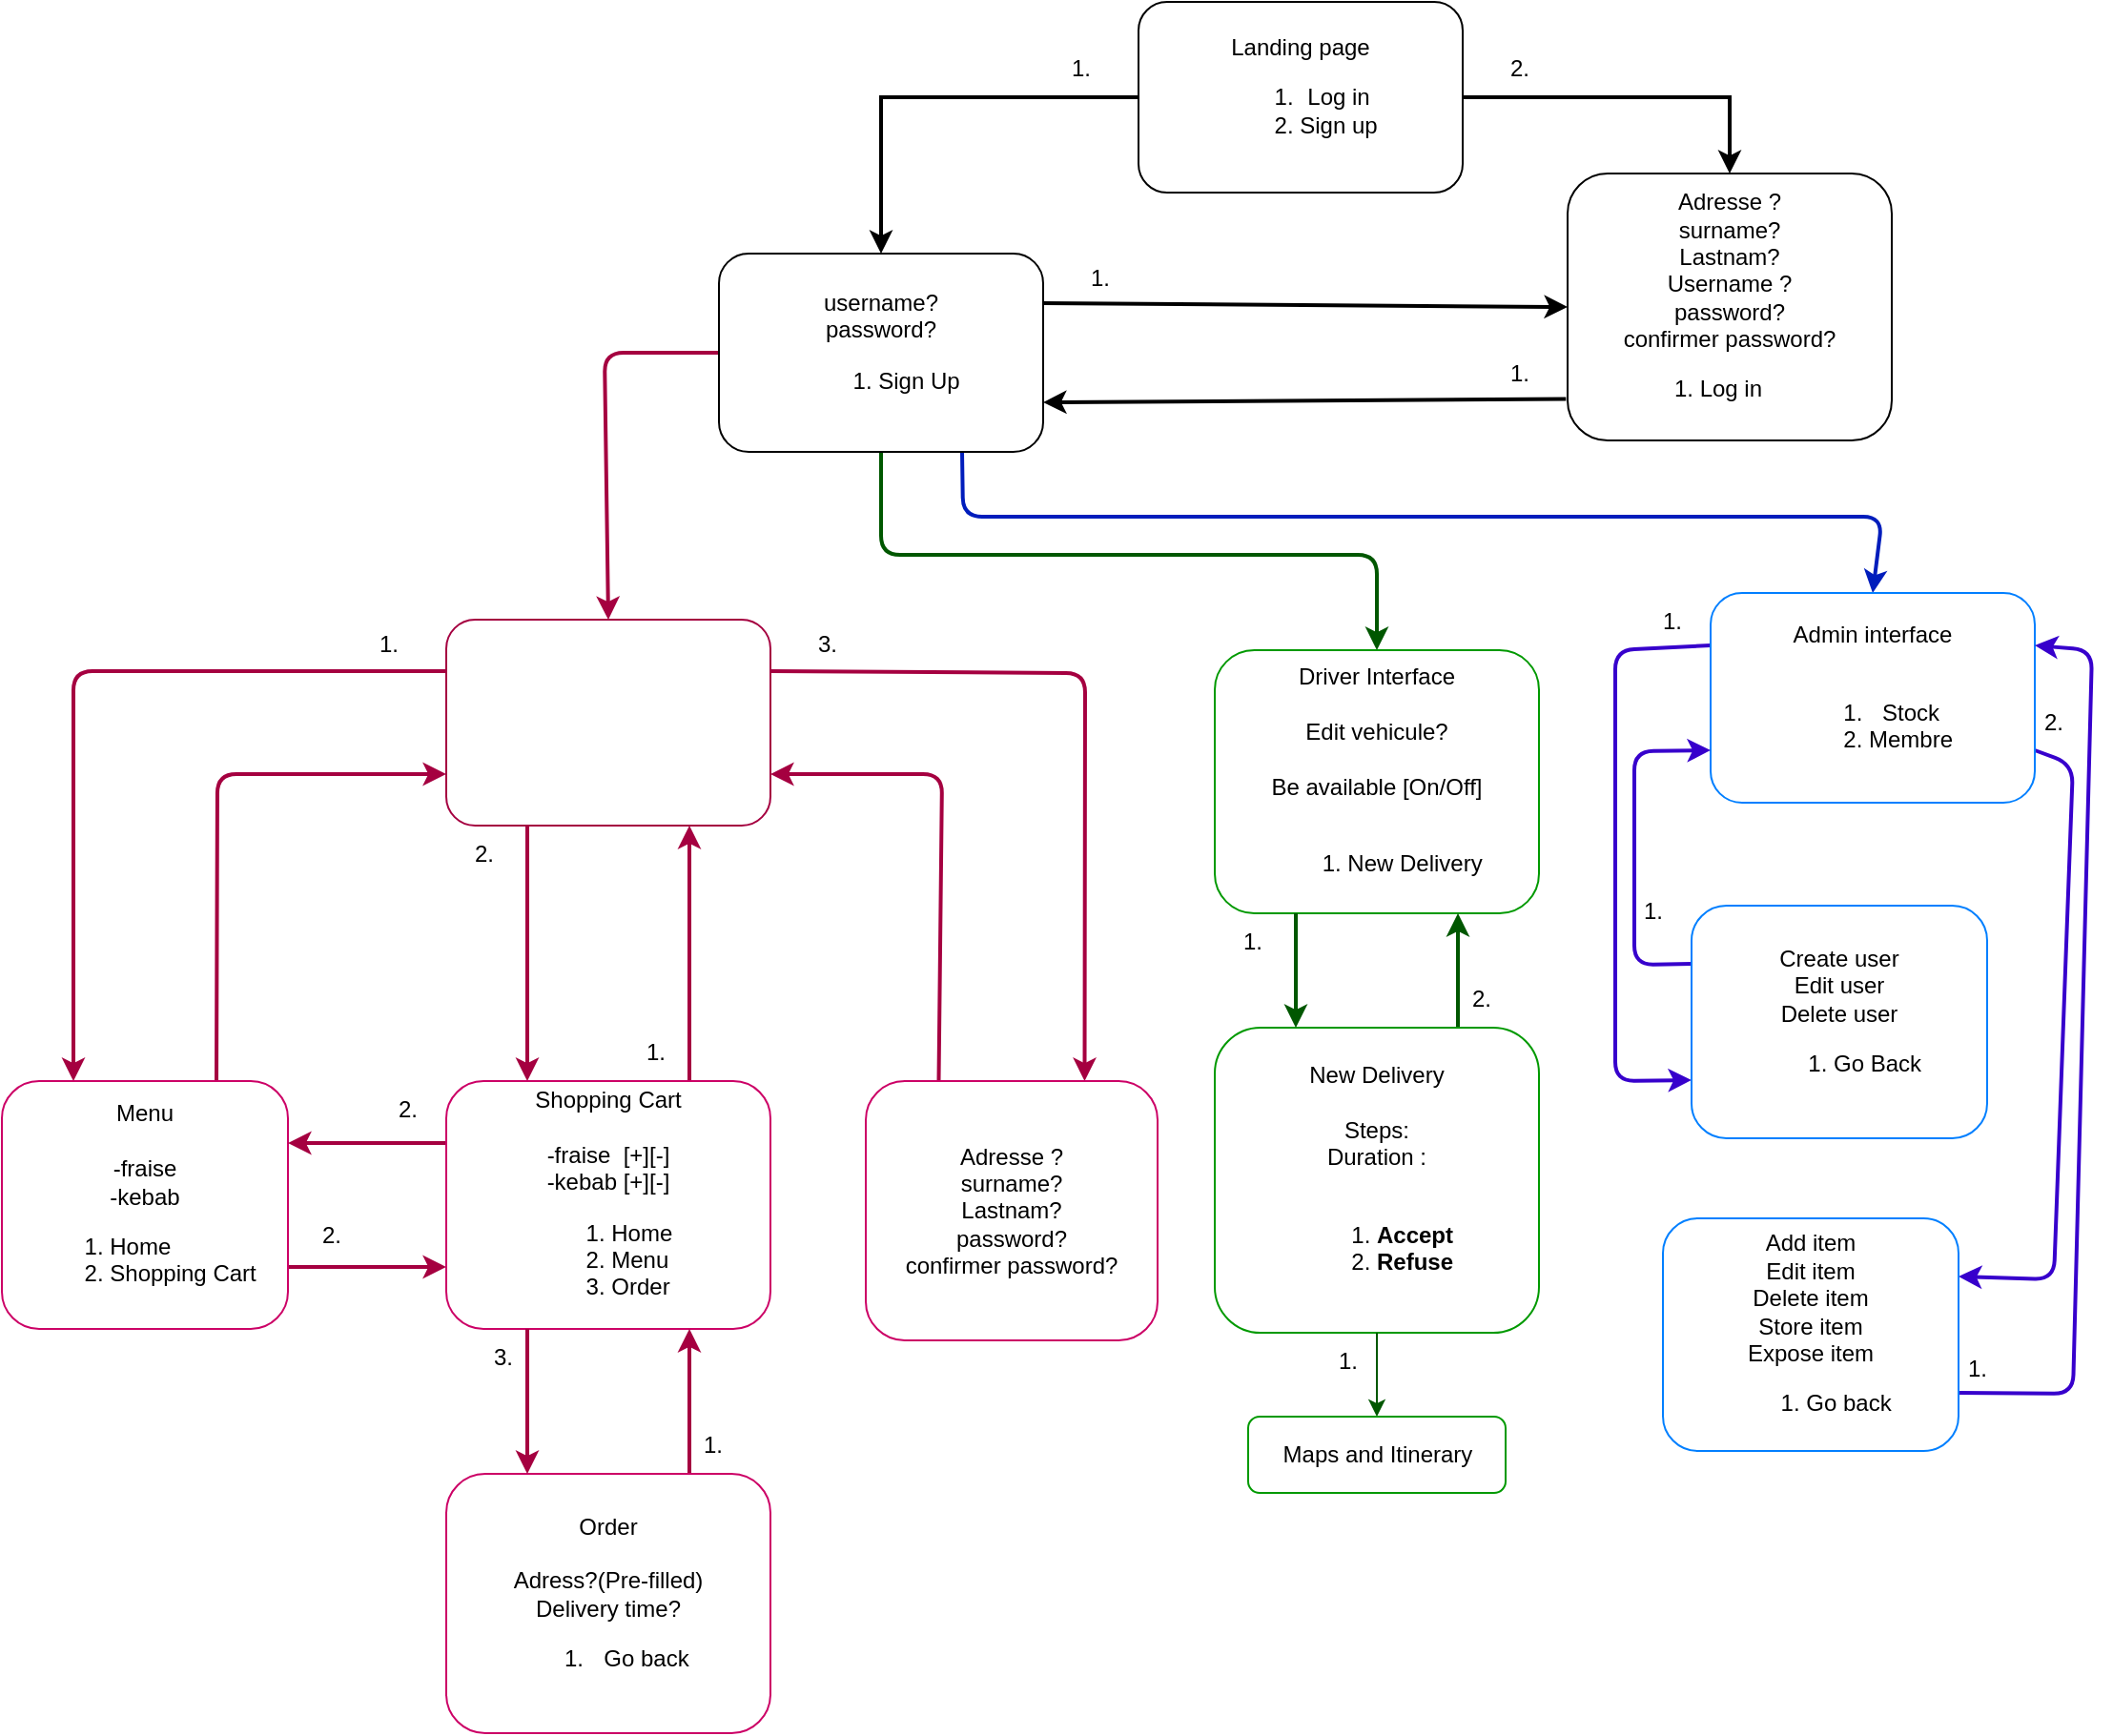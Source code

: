 <mxfile>
    <diagram name="Page-1" id="rVIDbcpYpihhtvTPg1Yo">
        <mxGraphModel dx="1830" dy="1850" grid="1" gridSize="10" guides="1" tooltips="1" connect="1" arrows="1" fold="1" page="1" pageScale="1" pageWidth="827" pageHeight="1169" math="0" shadow="0">
            <root>
                <mxCell id="0"/>
                <mxCell id="1" parent="0"/>
                <mxCell id="eZvjlNm0MPi_77QAnRtO-4" style="edgeStyle=orthogonalEdgeStyle;rounded=0;orthogonalLoop=1;jettySize=auto;html=1;exitX=1;exitY=0.5;exitDx=0;exitDy=0;entryX=0.5;entryY=0;entryDx=0;entryDy=0;strokeWidth=2;" parent="1" source="eZvjlNm0MPi_77QAnRtO-1" target="eZvjlNm0MPi_77QAnRtO-2" edge="1">
                    <mxGeometry relative="1" as="geometry">
                        <mxPoint x="392" y="120" as="sourcePoint"/>
                    </mxGeometry>
                </mxCell>
                <mxCell id="eZvjlNm0MPi_77QAnRtO-46" style="edgeStyle=orthogonalEdgeStyle;rounded=0;orthogonalLoop=1;jettySize=auto;html=1;exitX=0;exitY=0.5;exitDx=0;exitDy=0;entryX=0.5;entryY=0;entryDx=0;entryDy=0;labelBorderColor=none;startArrow=none;strokeWidth=2;" parent="1" source="eZvjlNm0MPi_77QAnRtO-1" target="eZvjlNm0MPi_77QAnRtO-6" edge="1">
                    <mxGeometry relative="1" as="geometry">
                        <mxPoint x="210" y="-770" as="sourcePoint"/>
                    </mxGeometry>
                </mxCell>
                <mxCell id="eZvjlNm0MPi_77QAnRtO-1" value="&lt;div&gt;&lt;div style=&quot;&quot;&gt;&lt;span style=&quot;background-color: initial;&quot;&gt;Landing page&lt;/span&gt;&lt;/div&gt;&lt;ol&gt;&lt;li style=&quot;&quot;&gt;Log in&lt;/li&gt;&lt;li style=&quot;&quot;&gt;Sign up&lt;/li&gt;&lt;/ol&gt;&lt;/div&gt;" style="rounded=1;whiteSpace=wrap;html=1;align=center;" parent="1" vertex="1">
                    <mxGeometry x="310" y="-820" width="170" height="100" as="geometry"/>
                </mxCell>
                <mxCell id="12" style="edgeStyle=none;html=1;exitX=-0.005;exitY=0.845;exitDx=0;exitDy=0;entryX=1;entryY=0.75;entryDx=0;entryDy=0;labelBorderColor=none;strokeWidth=2;exitPerimeter=0;" edge="1" parent="1" source="eZvjlNm0MPi_77QAnRtO-2" target="eZvjlNm0MPi_77QAnRtO-6">
                    <mxGeometry relative="1" as="geometry"/>
                </mxCell>
                <mxCell id="eZvjlNm0MPi_77QAnRtO-2" value="Adresse ?&lt;div&gt;surname?&lt;/div&gt;&lt;div&gt;Lastnam?&lt;br&gt;&lt;div&gt;Username ?&lt;/div&gt;&lt;div&gt;password?&lt;/div&gt;&lt;div&gt;confirmer password?&lt;/div&gt;&lt;/div&gt;&lt;div&gt;&lt;ol&gt;&lt;li style=&quot;text-align: left;&quot;&gt;&lt;span style=&quot;background-color: initial;&quot;&gt;Log in&lt;/span&gt;&lt;/li&gt;&lt;/ol&gt;&lt;/div&gt;" style="rounded=1;whiteSpace=wrap;html=1;" parent="1" vertex="1">
                    <mxGeometry x="535" y="-730" width="170" height="140" as="geometry"/>
                </mxCell>
                <mxCell id="5" value="" style="edgeStyle=none;html=1;labelBorderColor=none;exitX=0;exitY=0.5;exitDx=0;exitDy=0;entryX=0.5;entryY=0;entryDx=0;entryDy=0;fillColor=#d80073;strokeColor=#A50040;strokeWidth=2;" edge="1" parent="1" source="eZvjlNm0MPi_77QAnRtO-6" target="eZvjlNm0MPi_77QAnRtO-9">
                    <mxGeometry relative="1" as="geometry">
                        <Array as="points">
                            <mxPoint x="30" y="-636"/>
                        </Array>
                    </mxGeometry>
                </mxCell>
                <mxCell id="10" value="" style="edgeStyle=none;html=1;labelBorderColor=none;strokeWidth=2;entryX=0.5;entryY=0;entryDx=0;entryDy=0;fillColor=#008a00;strokeColor=#005700;exitX=0.5;exitY=1;exitDx=0;exitDy=0;" edge="1" parent="1" source="eZvjlNm0MPi_77QAnRtO-6" target="eZvjlNm0MPi_77QAnRtO-10">
                    <mxGeometry relative="1" as="geometry">
                        <Array as="points">
                            <mxPoint x="175" y="-530"/>
                            <mxPoint x="395" y="-530"/>
                            <mxPoint x="435" y="-530"/>
                        </Array>
                    </mxGeometry>
                </mxCell>
                <mxCell id="11" style="edgeStyle=none;html=1;exitX=0.75;exitY=1;exitDx=0;exitDy=0;entryX=0.5;entryY=0;entryDx=0;entryDy=0;labelBorderColor=none;strokeWidth=2;fillColor=#0050ef;strokeColor=#001DBC;" edge="1" parent="1" source="eZvjlNm0MPi_77QAnRtO-6" target="eZvjlNm0MPi_77QAnRtO-11">
                    <mxGeometry relative="1" as="geometry">
                        <Array as="points">
                            <mxPoint x="218" y="-550"/>
                            <mxPoint x="700" y="-550"/>
                        </Array>
                    </mxGeometry>
                </mxCell>
                <mxCell id="eZvjlNm0MPi_77QAnRtO-6" value="username?&lt;div&gt;password?&lt;/div&gt;&lt;div&gt;&lt;ol&gt;&lt;li&gt;Sign Up&lt;/li&gt;&lt;/ol&gt;&lt;/div&gt;" style="rounded=1;whiteSpace=wrap;html=1;" parent="1" vertex="1">
                    <mxGeometry x="90" y="-688" width="170" height="104" as="geometry"/>
                </mxCell>
                <mxCell id="eZvjlNm0MPi_77QAnRtO-39" value="" style="edgeStyle=orthogonalEdgeStyle;rounded=1;orthogonalLoop=1;jettySize=auto;html=1;exitX=0;exitY=0.25;exitDx=0;exitDy=0;entryX=0.25;entryY=0;entryDx=0;entryDy=0;fillColor=#d80073;strokeColor=#A50040;strokeWidth=2;" parent="1" source="eZvjlNm0MPi_77QAnRtO-9" target="eZvjlNm0MPi_77QAnRtO-12" edge="1">
                    <mxGeometry relative="1" as="geometry"/>
                </mxCell>
                <mxCell id="24" style="edgeStyle=none;rounded=1;html=1;exitX=0.25;exitY=1;exitDx=0;exitDy=0;entryX=0.25;entryY=0;entryDx=0;entryDy=0;labelBorderColor=none;strokeWidth=2;fillColor=#d80073;strokeColor=#A50040;" edge="1" parent="1" source="eZvjlNm0MPi_77QAnRtO-9" target="eZvjlNm0MPi_77QAnRtO-13">
                    <mxGeometry relative="1" as="geometry"/>
                </mxCell>
                <mxCell id="27" style="edgeStyle=none;rounded=1;html=1;exitX=1;exitY=0.25;exitDx=0;exitDy=0;entryX=0.75;entryY=0;entryDx=0;entryDy=0;labelBorderColor=none;strokeWidth=2;fillColor=#d80073;strokeColor=#A50040;" edge="1" parent="1" source="eZvjlNm0MPi_77QAnRtO-9" target="15">
                    <mxGeometry relative="1" as="geometry">
                        <Array as="points">
                            <mxPoint x="282" y="-468"/>
                        </Array>
                    </mxGeometry>
                </mxCell>
                <mxCell id="eZvjlNm0MPi_77QAnRtO-9" value="&lt;div&gt;&lt;br&gt;&lt;/div&gt;&lt;div&gt;User Interface&lt;/div&gt;&lt;div&gt;&lt;span style=&quot;background-color: initial;&quot;&gt;&lt;br&gt;&lt;/span&gt;&lt;/div&gt;&lt;div&gt;&lt;/div&gt;&lt;div&gt;&lt;ol&gt;&lt;li style=&quot;text-align: left;&quot;&gt;&lt;span style=&quot;background-color: initial;&quot;&gt;Menu&lt;/span&gt;&lt;/li&gt;&lt;li style=&quot;text-align: left;&quot;&gt;Shopping Cart&lt;/li&gt;&lt;li style=&quot;text-align: left;&quot;&gt;Edit Account&lt;/li&gt;&lt;/ol&gt;&lt;/div&gt;&lt;div&gt;&lt;/div&gt;" style="rounded=1;whiteSpace=wrap;html=1;arcSize=14;fillColor=default;fontColor=#ffffff;strokeColor=#A50040;fillStyle=auto;" parent="1" vertex="1">
                    <mxGeometry x="-53" y="-496" width="170" height="108" as="geometry"/>
                </mxCell>
                <mxCell id="eZvjlNm0MPi_77QAnRtO-10" value="Driver Interface&lt;br&gt;&lt;br&gt;Edit vehicule?&lt;br&gt;&lt;br&gt;Be available [On/Off]&lt;div&gt;&lt;/div&gt;&lt;div&gt;&lt;br&gt;&lt;/div&gt;&lt;div&gt;&lt;ol&gt;&lt;li&gt;New Delivery&lt;/li&gt;&lt;/ol&gt;&lt;/div&gt;" style="rounded=1;whiteSpace=wrap;html=1;strokeColor=#009900;" parent="1" vertex="1">
                    <mxGeometry x="350" y="-480" width="170" height="138" as="geometry"/>
                </mxCell>
                <mxCell id="47" style="edgeStyle=none;rounded=1;html=1;exitX=0;exitY=0.25;exitDx=0;exitDy=0;entryX=0;entryY=0.75;entryDx=0;entryDy=0;labelBorderColor=none;strokeWidth=2;fillColor=#6a00ff;strokeColor=#3700CC;" edge="1" parent="1" source="eZvjlNm0MPi_77QAnRtO-11" target="eZvjlNm0MPi_77QAnRtO-45">
                    <mxGeometry relative="1" as="geometry">
                        <Array as="points">
                            <mxPoint x="560" y="-480"/>
                            <mxPoint x="560" y="-254"/>
                        </Array>
                    </mxGeometry>
                </mxCell>
                <mxCell id="54" style="edgeStyle=none;rounded=1;html=1;exitX=1;exitY=0.75;exitDx=0;exitDy=0;entryX=1;entryY=0.25;entryDx=0;entryDy=0;labelBorderColor=none;strokeWidth=2;fillColor=#6a00ff;strokeColor=#3700CC;" edge="1" parent="1" source="eZvjlNm0MPi_77QAnRtO-11" target="eZvjlNm0MPi_77QAnRtO-32">
                    <mxGeometry relative="1" as="geometry">
                        <Array as="points">
                            <mxPoint x="800" y="-420"/>
                            <mxPoint x="790" y="-150"/>
                        </Array>
                    </mxGeometry>
                </mxCell>
                <mxCell id="eZvjlNm0MPi_77QAnRtO-11" value="Admin interface&lt;br&gt;&lt;br&gt;&lt;ol&gt;&lt;li&gt;Stock&lt;/li&gt;&lt;li&gt;Membre&lt;/li&gt;&lt;/ol&gt;&lt;div&gt;&lt;div&gt;&lt;/div&gt;&lt;/div&gt;" style="rounded=1;whiteSpace=wrap;html=1;strokeColor=#007FFF;" parent="1" vertex="1">
                    <mxGeometry x="610" y="-510" width="170" height="110" as="geometry"/>
                </mxCell>
                <mxCell id="22" style="edgeStyle=none;html=1;exitX=0.75;exitY=0;exitDx=0;exitDy=0;labelBorderColor=none;strokeWidth=2;entryX=0;entryY=0.75;entryDx=0;entryDy=0;fillColor=#d80073;strokeColor=#A50040;" edge="1" parent="1" source="eZvjlNm0MPi_77QAnRtO-12" target="eZvjlNm0MPi_77QAnRtO-9">
                    <mxGeometry relative="1" as="geometry">
                        <mxPoint x="247" y="-378" as="targetPoint"/>
                        <Array as="points">
                            <mxPoint x="-173" y="-415"/>
                        </Array>
                    </mxGeometry>
                </mxCell>
                <mxCell id="30" style="edgeStyle=none;rounded=1;html=1;exitX=1;exitY=0.75;exitDx=0;exitDy=0;entryX=0;entryY=0.75;entryDx=0;entryDy=0;labelBorderColor=none;strokeWidth=2;fillColor=#d80073;strokeColor=#A50040;" edge="1" parent="1" source="eZvjlNm0MPi_77QAnRtO-12" target="eZvjlNm0MPi_77QAnRtO-13">
                    <mxGeometry relative="1" as="geometry"/>
                </mxCell>
                <mxCell id="eZvjlNm0MPi_77QAnRtO-12" value="Menu&lt;br&gt;&lt;br&gt;-fraise&lt;div&gt;-kebab&lt;/div&gt;&lt;div&gt;&lt;/div&gt;&lt;div&gt;&lt;ol&gt;&lt;li style=&quot;text-align: left;&quot;&gt;Home&lt;/li&gt;&lt;li style=&quot;text-align: left;&quot;&gt;Shopping Cart&lt;/li&gt;&lt;/ol&gt;&lt;/div&gt;&lt;div&gt;&lt;/div&gt;" style="rounded=1;whiteSpace=wrap;html=1;strokeColor=#CC0066;" parent="1" vertex="1">
                    <mxGeometry x="-286" y="-254" width="150" height="130" as="geometry"/>
                </mxCell>
                <mxCell id="25" style="edgeStyle=none;rounded=1;html=1;exitX=0.75;exitY=0;exitDx=0;exitDy=0;entryX=0.75;entryY=1;entryDx=0;entryDy=0;labelBorderColor=none;strokeWidth=2;fillColor=#d80073;strokeColor=#A50040;" edge="1" parent="1" source="eZvjlNm0MPi_77QAnRtO-13" target="eZvjlNm0MPi_77QAnRtO-9">
                    <mxGeometry relative="1" as="geometry"/>
                </mxCell>
                <mxCell id="29" style="edgeStyle=none;rounded=1;html=1;exitX=0;exitY=0.25;exitDx=0;exitDy=0;entryX=1;entryY=0.25;entryDx=0;entryDy=0;labelBorderColor=none;strokeWidth=2;fillColor=#d80073;strokeColor=#A50040;" edge="1" parent="1" source="eZvjlNm0MPi_77QAnRtO-13" target="eZvjlNm0MPi_77QAnRtO-12">
                    <mxGeometry relative="1" as="geometry"/>
                </mxCell>
                <mxCell id="eZvjlNm0MPi_77QAnRtO-13" value="Shopping Cart&lt;br&gt;&lt;br&gt;-fraise&amp;nbsp; [+][-]&lt;div&gt;-kebab [+][-]&lt;/div&gt;&lt;div&gt;&lt;/div&gt;&lt;div&gt;&lt;ol&gt;&lt;/ol&gt;&lt;/div&gt;&lt;ol&gt;&lt;li style=&quot;text-align: left;&quot;&gt;Home&lt;/li&gt;&lt;li style=&quot;text-align: left;&quot;&gt;Menu&lt;/li&gt;&lt;li style=&quot;text-align: left;&quot;&gt;Order&lt;/li&gt;&lt;/ol&gt;" style="rounded=1;whiteSpace=wrap;html=1;strokeColor=#CC0066;" parent="1" vertex="1">
                    <mxGeometry x="-53" y="-254" width="170" height="130" as="geometry"/>
                </mxCell>
                <mxCell id="35" style="edgeStyle=none;rounded=1;html=1;exitX=0.75;exitY=0;exitDx=0;exitDy=0;entryX=0.75;entryY=1;entryDx=0;entryDy=0;labelBorderColor=none;strokeWidth=2;fillColor=#d80073;strokeColor=#A50040;" edge="1" parent="1" source="eZvjlNm0MPi_77QAnRtO-15" target="eZvjlNm0MPi_77QAnRtO-13">
                    <mxGeometry relative="1" as="geometry"/>
                </mxCell>
                <mxCell id="eZvjlNm0MPi_77QAnRtO-15" value="Order&lt;br&gt;&lt;br&gt;Adress?(Pre-filled)&lt;br&gt;Delivery time?&lt;br&gt;&lt;ol&gt;&lt;li&gt;Go back&lt;/li&gt;&lt;/ol&gt;" style="rounded=1;whiteSpace=wrap;html=1;strokeColor=#CC0066;" parent="1" vertex="1">
                    <mxGeometry x="-53" y="-48" width="170" height="136" as="geometry"/>
                </mxCell>
                <mxCell id="40" style="edgeStyle=none;rounded=1;html=1;exitX=0.75;exitY=0;exitDx=0;exitDy=0;entryX=0.75;entryY=1;entryDx=0;entryDy=0;labelBorderColor=none;strokeWidth=2;fillColor=#008a00;strokeColor=#005700;" edge="1" parent="1" source="eZvjlNm0MPi_77QAnRtO-24" target="eZvjlNm0MPi_77QAnRtO-10">
                    <mxGeometry relative="1" as="geometry"/>
                </mxCell>
                <mxCell id="eZvjlNm0MPi_77QAnRtO-24" value="New Delivery&lt;br&gt;&lt;br&gt;&lt;span style=&quot;background-color: initial;&quot;&gt;Steps:&lt;br&gt;&lt;/span&gt;&lt;div&gt;&lt;/div&gt;&lt;div&gt;Duration :&lt;/div&gt;&lt;div&gt;&lt;br&gt;&lt;/div&gt;&lt;div&gt;&lt;ol&gt;&lt;li&gt;&lt;b&gt;Accept&lt;/b&gt;&lt;/li&gt;&lt;li&gt;&lt;b&gt;Refuse&lt;/b&gt;&lt;/li&gt;&lt;/ol&gt;&lt;/div&gt;" style="rounded=1;whiteSpace=wrap;html=1;strokeColor=#009900;" parent="1" vertex="1">
                    <mxGeometry x="350" y="-282" width="170" height="160" as="geometry"/>
                </mxCell>
                <mxCell id="eZvjlNm0MPi_77QAnRtO-31" value="" style="endArrow=classic;html=1;rounded=0;exitX=0.5;exitY=1;exitDx=0;exitDy=0;entryX=0.5;entryY=0;entryDx=0;entryDy=0;fillColor=#008a00;strokeColor=#005700;" parent="1" source="eZvjlNm0MPi_77QAnRtO-24" target="44" edge="1">
                    <mxGeometry width="50" height="50" relative="1" as="geometry">
                        <mxPoint x="340" y="448" as="sourcePoint"/>
                        <mxPoint x="430" y="-78.0" as="targetPoint"/>
                    </mxGeometry>
                </mxCell>
                <mxCell id="55" style="edgeStyle=none;rounded=1;html=1;exitX=1;exitY=0.75;exitDx=0;exitDy=0;entryX=1;entryY=0.25;entryDx=0;entryDy=0;labelBorderColor=none;strokeWidth=2;fillColor=#6a00ff;strokeColor=#3700CC;" edge="1" parent="1" source="eZvjlNm0MPi_77QAnRtO-32" target="eZvjlNm0MPi_77QAnRtO-11">
                    <mxGeometry relative="1" as="geometry">
                        <Array as="points">
                            <mxPoint x="800" y="-90"/>
                            <mxPoint x="810" y="-480"/>
                        </Array>
                    </mxGeometry>
                </mxCell>
                <mxCell id="eZvjlNm0MPi_77QAnRtO-32" value="&lt;div&gt;Add item&lt;/div&gt;&lt;div&gt;Edit item&lt;/div&gt;&lt;div&gt;Delete item&lt;/div&gt;&lt;div&gt;Store item&lt;/div&gt;&lt;div&gt;Expose item&lt;/div&gt;&lt;div&gt;&lt;ol&gt;&lt;li&gt;Go back&lt;/li&gt;&lt;/ol&gt;&lt;/div&gt;" style="rounded=1;whiteSpace=wrap;html=1;strokeColor=#007FFF;" parent="1" vertex="1">
                    <mxGeometry x="585" y="-182" width="155" height="122" as="geometry"/>
                </mxCell>
                <mxCell id="eZvjlNm0MPi_77QAnRtO-41" value="" style="endArrow=classic;html=1;rounded=0;exitX=0.25;exitY=1;exitDx=0;exitDy=0;entryX=0.25;entryY=0;entryDx=0;entryDy=0;fillColor=#d80073;strokeColor=#A50040;strokeWidth=2;" parent="1" source="eZvjlNm0MPi_77QAnRtO-13" target="eZvjlNm0MPi_77QAnRtO-15" edge="1">
                    <mxGeometry width="50" height="50" relative="1" as="geometry">
                        <mxPoint x="517" y="432" as="sourcePoint"/>
                        <mxPoint x="567" y="382" as="targetPoint"/>
                    </mxGeometry>
                </mxCell>
                <mxCell id="eZvjlNm0MPi_77QAnRtO-42" value="" style="endArrow=classic;html=1;rounded=0;exitX=0.25;exitY=1;exitDx=0;exitDy=0;entryX=0.25;entryY=0;entryDx=0;entryDy=0;fillColor=#008a00;strokeColor=#005700;strokeWidth=2;" parent="1" source="eZvjlNm0MPi_77QAnRtO-10" target="eZvjlNm0MPi_77QAnRtO-24" edge="1">
                    <mxGeometry width="50" height="50" relative="1" as="geometry">
                        <mxPoint x="340" y="448" as="sourcePoint"/>
                        <mxPoint x="240" y="468" as="targetPoint"/>
                    </mxGeometry>
                </mxCell>
                <mxCell id="49" style="edgeStyle=none;rounded=1;html=1;exitX=0;exitY=0.25;exitDx=0;exitDy=0;entryX=0;entryY=0.75;entryDx=0;entryDy=0;labelBorderColor=none;strokeWidth=2;fillColor=#6a00ff;strokeColor=#3700CC;" edge="1" parent="1" source="eZvjlNm0MPi_77QAnRtO-45" target="eZvjlNm0MPi_77QAnRtO-11">
                    <mxGeometry relative="1" as="geometry">
                        <Array as="points">
                            <mxPoint x="570" y="-315"/>
                            <mxPoint x="570" y="-427"/>
                        </Array>
                    </mxGeometry>
                </mxCell>
                <mxCell id="eZvjlNm0MPi_77QAnRtO-45" value="Create user&lt;div&gt;Edit user&lt;/div&gt;&lt;div&gt;Delete user&lt;/div&gt;&lt;div&gt;&lt;ol&gt;&lt;li&gt;Go Back&lt;/li&gt;&lt;/ol&gt;&lt;/div&gt;" style="rounded=1;whiteSpace=wrap;html=1;strokeColor=#007FFF;" parent="1" vertex="1">
                    <mxGeometry x="600" y="-346" width="155" height="122" as="geometry"/>
                </mxCell>
                <mxCell id="13" value="1." style="text;html=1;align=center;verticalAlign=middle;whiteSpace=wrap;rounded=0;" vertex="1" parent="1">
                    <mxGeometry x="250" y="-800" width="60" height="30" as="geometry"/>
                </mxCell>
                <mxCell id="14" value="2." style="text;html=1;align=center;verticalAlign=middle;whiteSpace=wrap;rounded=0;" vertex="1" parent="1">
                    <mxGeometry x="480" y="-800" width="60" height="30" as="geometry"/>
                </mxCell>
                <mxCell id="26" style="edgeStyle=none;rounded=1;html=1;exitX=0.25;exitY=0;exitDx=0;exitDy=0;labelBorderColor=none;strokeWidth=2;entryX=1;entryY=0.75;entryDx=0;entryDy=0;fillColor=#d80073;strokeColor=#A50040;" edge="1" parent="1" source="15" target="eZvjlNm0MPi_77QAnRtO-9">
                    <mxGeometry relative="1" as="geometry">
                        <mxPoint x="263.25" y="-408" as="targetPoint"/>
                        <Array as="points">
                            <mxPoint x="207" y="-415"/>
                        </Array>
                    </mxGeometry>
                </mxCell>
                <mxCell id="15" value="Adresse ?&lt;div&gt;surname?&lt;/div&gt;&lt;div&gt;Lastnam?&lt;br&gt;&lt;div&gt;&lt;/div&gt;&lt;div&gt;password?&lt;/div&gt;&lt;div&gt;confirmer password?&lt;/div&gt;&lt;/div&gt;" style="rounded=1;whiteSpace=wrap;html=1;strokeColor=#CC0066;" vertex="1" parent="1">
                    <mxGeometry x="167" y="-254" width="153" height="136" as="geometry"/>
                </mxCell>
                <mxCell id="16" style="edgeStyle=none;html=1;exitX=1;exitY=0.25;exitDx=0;exitDy=0;labelBorderColor=none;strokeWidth=2;entryX=0;entryY=0.5;entryDx=0;entryDy=0;" edge="1" parent="1" source="eZvjlNm0MPi_77QAnRtO-6" target="eZvjlNm0MPi_77QAnRtO-2">
                    <mxGeometry relative="1" as="geometry">
                        <mxPoint x="545" y="-600" as="sourcePoint"/>
                        <mxPoint x="420" y="-660" as="targetPoint"/>
                    </mxGeometry>
                </mxCell>
                <mxCell id="17" value="1." style="text;html=1;align=center;verticalAlign=middle;whiteSpace=wrap;rounded=0;" vertex="1" parent="1">
                    <mxGeometry x="260" y="-690" width="60" height="30" as="geometry"/>
                </mxCell>
                <mxCell id="20" value="1." style="text;html=1;align=center;verticalAlign=middle;whiteSpace=wrap;rounded=0;" vertex="1" parent="1">
                    <mxGeometry x="-113" y="-498" width="60" height="30" as="geometry"/>
                </mxCell>
                <mxCell id="21" value="2." style="text;html=1;align=center;verticalAlign=middle;whiteSpace=wrap;rounded=0;" vertex="1" parent="1">
                    <mxGeometry x="-63" y="-388" width="60" height="30" as="geometry"/>
                </mxCell>
                <mxCell id="28" value="3." style="text;html=1;align=center;verticalAlign=middle;whiteSpace=wrap;rounded=0;" vertex="1" parent="1">
                    <mxGeometry x="117" y="-498" width="60" height="30" as="geometry"/>
                </mxCell>
                <mxCell id="31" value="2." style="text;html=1;align=center;verticalAlign=middle;whiteSpace=wrap;rounded=0;" vertex="1" parent="1">
                    <mxGeometry x="-103" y="-254" width="60" height="30" as="geometry"/>
                </mxCell>
                <mxCell id="32" value="2." style="text;html=1;align=center;verticalAlign=middle;whiteSpace=wrap;rounded=0;" vertex="1" parent="1">
                    <mxGeometry x="-143" y="-188" width="60" height="30" as="geometry"/>
                </mxCell>
                <mxCell id="33" value="1." style="text;html=1;align=center;verticalAlign=middle;whiteSpace=wrap;rounded=0;" vertex="1" parent="1">
                    <mxGeometry x="27" y="-284" width="60" height="30" as="geometry"/>
                </mxCell>
                <mxCell id="34" value="3." style="text;html=1;align=center;verticalAlign=middle;whiteSpace=wrap;rounded=0;" vertex="1" parent="1">
                    <mxGeometry x="-53" y="-124" width="60" height="30" as="geometry"/>
                </mxCell>
                <mxCell id="36" value="1." style="text;html=1;align=center;verticalAlign=middle;whiteSpace=wrap;rounded=0;" vertex="1" parent="1">
                    <mxGeometry x="57" y="-78" width="60" height="30" as="geometry"/>
                </mxCell>
                <mxCell id="39" value="1." style="text;html=1;align=center;verticalAlign=middle;whiteSpace=wrap;rounded=0;" vertex="1" parent="1">
                    <mxGeometry x="480" y="-640" width="60" height="30" as="geometry"/>
                </mxCell>
                <mxCell id="41" value="1." style="text;html=1;align=center;verticalAlign=middle;whiteSpace=wrap;rounded=0;" vertex="1" parent="1">
                    <mxGeometry x="340" y="-342" width="60" height="30" as="geometry"/>
                </mxCell>
                <mxCell id="42" value="2." style="text;html=1;align=center;verticalAlign=middle;whiteSpace=wrap;rounded=0;" vertex="1" parent="1">
                    <mxGeometry x="460" y="-312" width="60" height="30" as="geometry"/>
                </mxCell>
                <mxCell id="43" value="1." style="text;html=1;align=center;verticalAlign=middle;whiteSpace=wrap;rounded=0;" vertex="1" parent="1">
                    <mxGeometry x="390" y="-122" width="60" height="30" as="geometry"/>
                </mxCell>
                <mxCell id="44" value="Maps and Itinerary" style="rounded=1;whiteSpace=wrap;html=1;strokeColor=#009900;" vertex="1" parent="1">
                    <mxGeometry x="367.5" y="-78" width="135" height="40" as="geometry"/>
                </mxCell>
                <mxCell id="52" value="1." style="text;html=1;align=center;verticalAlign=middle;whiteSpace=wrap;rounded=0;" vertex="1" parent="1">
                    <mxGeometry x="550" y="-358" width="60" height="30" as="geometry"/>
                </mxCell>
                <mxCell id="53" value="1." style="text;html=1;align=center;verticalAlign=middle;whiteSpace=wrap;rounded=0;" vertex="1" parent="1">
                    <mxGeometry x="560" y="-510" width="60" height="30" as="geometry"/>
                </mxCell>
                <mxCell id="56" value="1." style="text;html=1;align=center;verticalAlign=middle;whiteSpace=wrap;rounded=0;" vertex="1" parent="1">
                    <mxGeometry x="720" y="-118" width="60" height="30" as="geometry"/>
                </mxCell>
                <mxCell id="57" value="2." style="text;html=1;align=center;verticalAlign=middle;whiteSpace=wrap;rounded=0;" vertex="1" parent="1">
                    <mxGeometry x="760" y="-457" width="60" height="30" as="geometry"/>
                </mxCell>
            </root>
        </mxGraphModel>
    </diagram>
</mxfile>